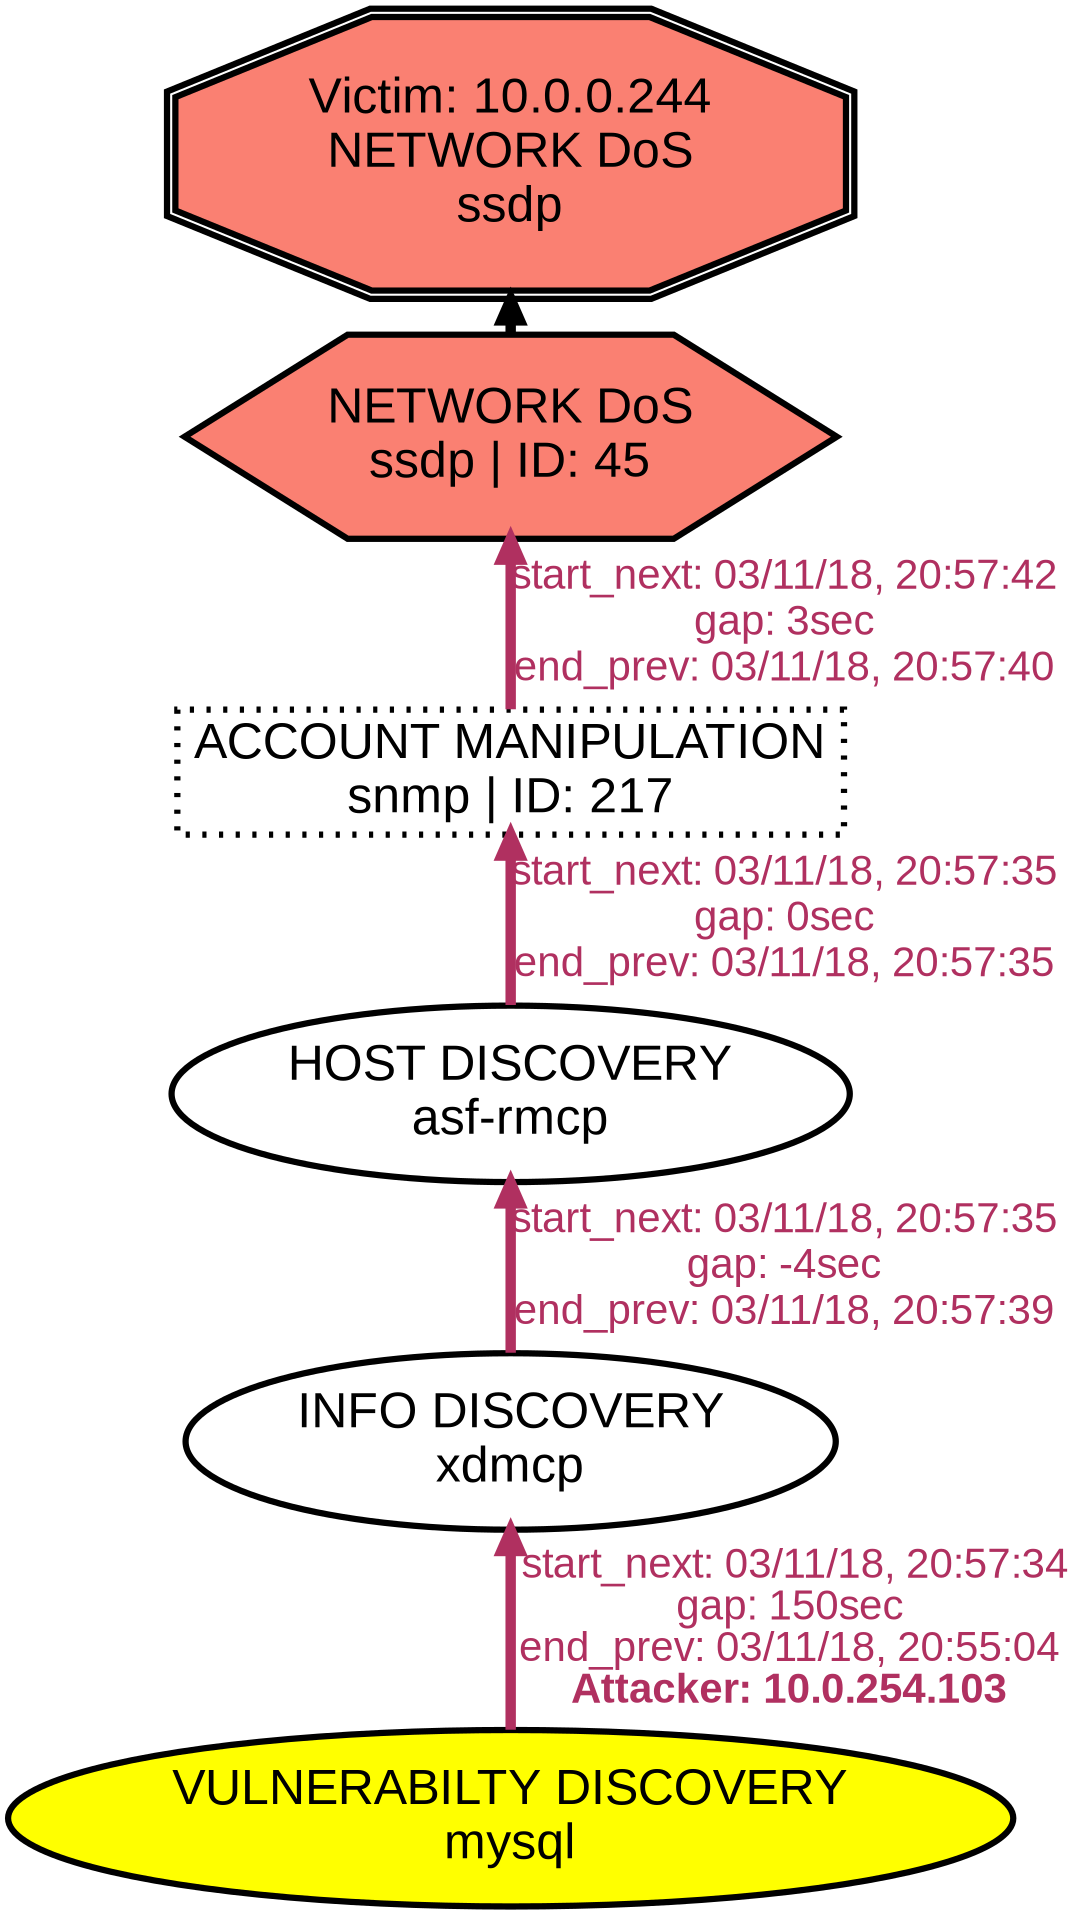 digraph NETWORKDOSssdp {
rankdir="BT"; 
 graph [ nodesep="0.1", ranksep="0.02"] 
 node [ fontname=Arial, fontsize=24,penwidth=3]; 
 edge [ fontname=Arial, fontsize=20,penwidth=5 ];
"Victim: 10.0.0.244
NETWORK DoS
ssdp" [shape=doubleoctagon, style=filled, fillcolor=salmon];
{ rank = max; "Victim: 10.0.0.244
NETWORK DoS
ssdp"}
"NETWORK DoS
ssdp | ID: 45" -> "Victim: 10.0.0.244
NETWORK DoS
ssdp"
"NETWORK DoS
ssdp | ID: 45" [style=filled, fillcolor= salmon]
{ rank=same; "NETWORK DoS
ssdp | ID: 45"}
"VULNERABILTY DISCOVERY
mysql" [style=filled, fillcolor= yellow]
"VULNERABILTY DISCOVERY
mysql" -> "INFO DISCOVERY
xdmcp" [ color=maroon] [label=<<font color="maroon"> start_next: 03/11/18, 20:57:34<br/>gap: 150sec<br/>end_prev: 03/11/18, 20:55:04</font><br/><font color="maroon"><b>Attacker: 10.0.254.103</b></font>>]
"INFO DISCOVERY
xdmcp" -> "HOST DISCOVERY
asf-rmcp" [ label="start_next: 03/11/18, 20:57:35
gap: -4sec
end_prev: 03/11/18, 20:57:39"][ fontcolor="maroon" color=maroon]
"HOST DISCOVERY
asf-rmcp" -> "ACCOUNT MANIPULATION
snmp | ID: 217" [ label="start_next: 03/11/18, 20:57:35
gap: 0sec
end_prev: 03/11/18, 20:57:35"][ fontcolor="maroon" color=maroon]
"ACCOUNT MANIPULATION
snmp | ID: 217" -> "NETWORK DoS
ssdp | ID: 45" [ label="start_next: 03/11/18, 20:57:42
gap: 3sec
end_prev: 03/11/18, 20:57:40"][ fontcolor="maroon" color=maroon]
"VULNERABILTY DISCOVERY
mysql" [shape=oval]
"VULNERABILTY DISCOVERY
mysql" [tooltip="ET SCAN Suspicious inbound to mySQL port 3306
ET SCAN Suspicious inbound to MSSQL port 1433
ET SCAN Suspicious inbound to PostgreSQL port 5432
ET SCAN Suspicious inbound to Oracle SQL port 1521
ET SCAN Suspicious inbound to mSQL port 4333"]
"INFO DISCOVERY
xdmcp" [shape=oval]
"INFO DISCOVERY
xdmcp" [tooltip="GPL DNS named version attempt
GPL RPC xdmcp info query"]
"HOST DISCOVERY
asf-rmcp" [shape=oval]
"HOST DISCOVERY
asf-rmcp" [tooltip="ETPRO SCAN IPMI Get Authentication Request (null seq number - null sessionID)"]
"ACCOUNT MANIPULATION
snmp | ID: 217" [style="dotted", shape=box]
"ACCOUNT MANIPULATION
snmp | ID: 217" [tooltip="GPL SNMP public access udp"]
"NETWORK DoS
ssdp | ID: 45" [shape=hexagon]
"NETWORK DoS
ssdp | ID: 45" [tooltip="ET DOS Possible SSDP Amplification Scan in Progress"]
}
